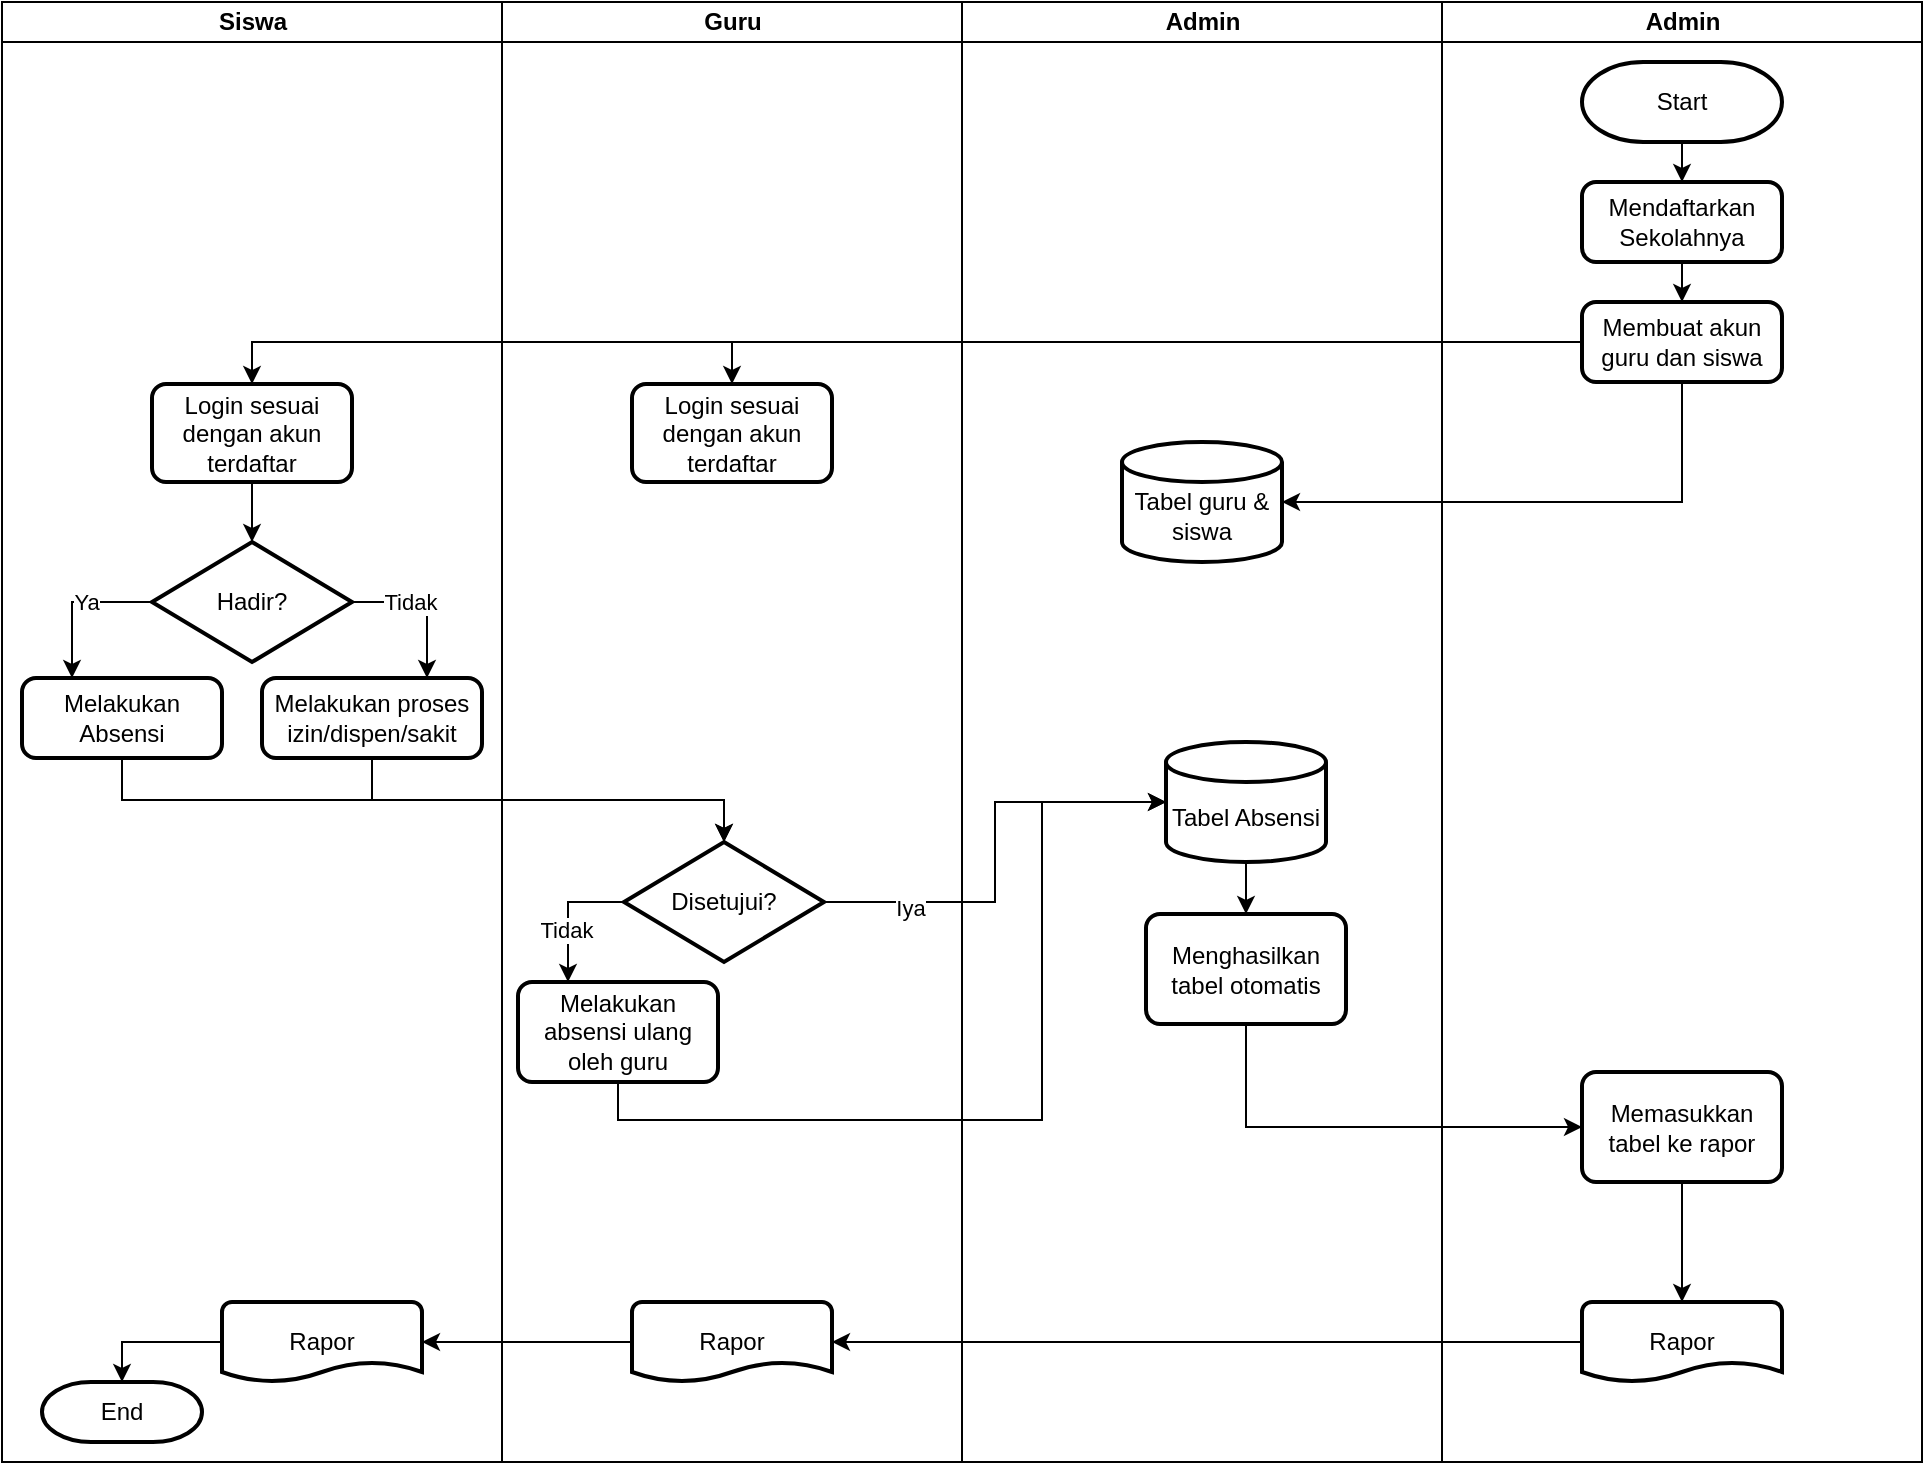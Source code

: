 <mxfile version="23.1.7" type="github">
  <diagram name="Page-1" id="74e2e168-ea6b-b213-b513-2b3c1d86103e">
    <mxGraphModel dx="367" dy="723" grid="1" gridSize="10" guides="1" tooltips="1" connect="1" arrows="1" fold="1" page="1" pageScale="1" pageWidth="1100" pageHeight="850" background="none" math="0" shadow="0">
      <root>
        <mxCell id="0" />
        <mxCell id="1" parent="0" />
        <mxCell id="77e6c97f196da883-7" value="Admin" style="swimlane;html=1;startSize=20;" parent="1" vertex="1">
          <mxGeometry x="1900" y="30" width="240" height="730" as="geometry">
            <mxRectangle x="1890" y="30" width="80" height="30" as="alternateBounds" />
          </mxGeometry>
        </mxCell>
        <mxCell id="7A4QOMix8IsKC6ykgJV--6" style="edgeStyle=orthogonalEdgeStyle;rounded=0;orthogonalLoop=1;jettySize=auto;html=1;exitX=0.5;exitY=1;exitDx=0;exitDy=0;exitPerimeter=0;entryX=0.5;entryY=0;entryDx=0;entryDy=0;" parent="77e6c97f196da883-7" source="7A4QOMix8IsKC6ykgJV--3" target="7A4QOMix8IsKC6ykgJV--4" edge="1">
          <mxGeometry relative="1" as="geometry" />
        </mxCell>
        <mxCell id="7A4QOMix8IsKC6ykgJV--3" value="Start" style="strokeWidth=2;html=1;shape=mxgraph.flowchart.terminator;whiteSpace=wrap;" parent="77e6c97f196da883-7" vertex="1">
          <mxGeometry x="70" y="30" width="100" height="40" as="geometry" />
        </mxCell>
        <mxCell id="7A4QOMix8IsKC6ykgJV--7" style="edgeStyle=orthogonalEdgeStyle;rounded=0;orthogonalLoop=1;jettySize=auto;html=1;exitX=0.5;exitY=1;exitDx=0;exitDy=0;entryX=0.5;entryY=0;entryDx=0;entryDy=0;" parent="77e6c97f196da883-7" source="7A4QOMix8IsKC6ykgJV--4" target="7A4QOMix8IsKC6ykgJV--5" edge="1">
          <mxGeometry relative="1" as="geometry" />
        </mxCell>
        <mxCell id="7A4QOMix8IsKC6ykgJV--4" value="Mendaftarkan Sekolahnya" style="rounded=1;whiteSpace=wrap;html=1;absoluteArcSize=1;arcSize=14;strokeWidth=2;" parent="77e6c97f196da883-7" vertex="1">
          <mxGeometry x="70" y="90" width="100" height="40" as="geometry" />
        </mxCell>
        <mxCell id="7A4QOMix8IsKC6ykgJV--5" value="Membuat akun guru dan siswa" style="rounded=1;whiteSpace=wrap;html=1;absoluteArcSize=1;arcSize=14;strokeWidth=2;" parent="77e6c97f196da883-7" vertex="1">
          <mxGeometry x="70" y="150" width="100" height="40" as="geometry" />
        </mxCell>
        <mxCell id="7A4QOMix8IsKC6ykgJV--44" style="edgeStyle=orthogonalEdgeStyle;rounded=0;orthogonalLoop=1;jettySize=auto;html=1;exitX=0.5;exitY=1;exitDx=0;exitDy=0;entryX=0.5;entryY=0;entryDx=0;entryDy=0;entryPerimeter=0;" parent="77e6c97f196da883-7" source="7A4QOMix8IsKC6ykgJV--41" target="7A4QOMix8IsKC6ykgJV--45" edge="1">
          <mxGeometry relative="1" as="geometry">
            <mxPoint x="120" y="615" as="targetPoint" />
          </mxGeometry>
        </mxCell>
        <mxCell id="7A4QOMix8IsKC6ykgJV--41" value="Memasukkan tabel ke rapor" style="rounded=1;whiteSpace=wrap;html=1;absoluteArcSize=1;arcSize=14;strokeWidth=2;" parent="77e6c97f196da883-7" vertex="1">
          <mxGeometry x="70" y="535" width="100" height="55" as="geometry" />
        </mxCell>
        <mxCell id="7A4QOMix8IsKC6ykgJV--45" value="Rapor" style="strokeWidth=2;html=1;shape=mxgraph.flowchart.document2;whiteSpace=wrap;size=0.25;" parent="77e6c97f196da883-7" vertex="1">
          <mxGeometry x="70" y="650" width="100" height="40" as="geometry" />
        </mxCell>
        <mxCell id="77e6c97f196da883-6" value="Guru" style="swimlane;html=1;startSize=20;" parent="1" vertex="1">
          <mxGeometry x="1430" y="30" width="230" height="730" as="geometry" />
        </mxCell>
        <mxCell id="7A4QOMix8IsKC6ykgJV--8" value="Login sesuai dengan akun terdaftar" style="rounded=1;whiteSpace=wrap;html=1;absoluteArcSize=1;arcSize=14;strokeWidth=2;" parent="77e6c97f196da883-6" vertex="1">
          <mxGeometry x="65" y="191" width="100" height="49" as="geometry" />
        </mxCell>
        <mxCell id="7A4QOMix8IsKC6ykgJV--32" style="edgeStyle=orthogonalEdgeStyle;rounded=0;orthogonalLoop=1;jettySize=auto;html=1;exitX=0;exitY=0.5;exitDx=0;exitDy=0;exitPerimeter=0;entryX=0.25;entryY=0;entryDx=0;entryDy=0;" parent="77e6c97f196da883-6" source="7A4QOMix8IsKC6ykgJV--23" target="7A4QOMix8IsKC6ykgJV--28" edge="1">
          <mxGeometry relative="1" as="geometry" />
        </mxCell>
        <mxCell id="7A4QOMix8IsKC6ykgJV--33" value="Tidak" style="edgeLabel;html=1;align=center;verticalAlign=middle;resizable=0;points=[];" parent="7A4QOMix8IsKC6ykgJV--32" vertex="1" connectable="0">
          <mxGeometry x="0.234" y="-1" relative="1" as="geometry">
            <mxPoint as="offset" />
          </mxGeometry>
        </mxCell>
        <mxCell id="7A4QOMix8IsKC6ykgJV--23" value="Disetujui?" style="strokeWidth=2;html=1;shape=mxgraph.flowchart.decision;whiteSpace=wrap;" parent="77e6c97f196da883-6" vertex="1">
          <mxGeometry x="61" y="420" width="100" height="60" as="geometry" />
        </mxCell>
        <mxCell id="7A4QOMix8IsKC6ykgJV--28" value="Melakukan absensi ulang oleh guru" style="rounded=1;whiteSpace=wrap;html=1;absoluteArcSize=1;arcSize=14;strokeWidth=2;" parent="77e6c97f196da883-6" vertex="1">
          <mxGeometry x="8" y="490" width="100" height="50" as="geometry" />
        </mxCell>
        <mxCell id="7A4QOMix8IsKC6ykgJV--46" value="Rapor" style="strokeWidth=2;html=1;shape=mxgraph.flowchart.document2;whiteSpace=wrap;size=0.25;" parent="77e6c97f196da883-6" vertex="1">
          <mxGeometry x="65" y="650" width="100" height="40" as="geometry" />
        </mxCell>
        <mxCell id="77e6c97f196da883-5" value="Siswa" style="swimlane;html=1;startSize=20;" parent="1" vertex="1">
          <mxGeometry x="1180" y="30" width="250" height="730" as="geometry" />
        </mxCell>
        <mxCell id="7A4QOMix8IsKC6ykgJV--9" value="Login sesuai dengan akun terdaftar" style="rounded=1;whiteSpace=wrap;html=1;absoluteArcSize=1;arcSize=14;strokeWidth=2;" parent="77e6c97f196da883-5" vertex="1">
          <mxGeometry x="75" y="191" width="100" height="49" as="geometry" />
        </mxCell>
        <mxCell id="7A4QOMix8IsKC6ykgJV--19" style="edgeStyle=orthogonalEdgeStyle;rounded=0;orthogonalLoop=1;jettySize=auto;html=1;exitX=1;exitY=0.5;exitDx=0;exitDy=0;exitPerimeter=0;entryX=0.75;entryY=0;entryDx=0;entryDy=0;" parent="77e6c97f196da883-5" source="7A4QOMix8IsKC6ykgJV--14" target="7A4QOMix8IsKC6ykgJV--18" edge="1">
          <mxGeometry relative="1" as="geometry">
            <mxPoint x="290" y="290" as="targetPoint" />
          </mxGeometry>
        </mxCell>
        <mxCell id="7A4QOMix8IsKC6ykgJV--22" value="Tidak" style="edgeLabel;html=1;align=center;verticalAlign=middle;resizable=0;points=[];" parent="7A4QOMix8IsKC6ykgJV--19" vertex="1" connectable="0">
          <mxGeometry x="-0.232" relative="1" as="geometry">
            <mxPoint as="offset" />
          </mxGeometry>
        </mxCell>
        <mxCell id="7A4QOMix8IsKC6ykgJV--20" style="edgeStyle=orthogonalEdgeStyle;rounded=0;orthogonalLoop=1;jettySize=auto;html=1;exitX=0;exitY=0.5;exitDx=0;exitDy=0;exitPerimeter=0;entryX=0.25;entryY=0;entryDx=0;entryDy=0;" parent="77e6c97f196da883-5" source="7A4QOMix8IsKC6ykgJV--14" target="7A4QOMix8IsKC6ykgJV--17" edge="1">
          <mxGeometry relative="1" as="geometry">
            <mxPoint x="-60" y="260" as="targetPoint" />
          </mxGeometry>
        </mxCell>
        <mxCell id="7A4QOMix8IsKC6ykgJV--21" value="Ya" style="edgeLabel;html=1;align=center;verticalAlign=middle;resizable=0;points=[];" parent="7A4QOMix8IsKC6ykgJV--20" vertex="1" connectable="0">
          <mxGeometry x="-0.151" relative="1" as="geometry">
            <mxPoint as="offset" />
          </mxGeometry>
        </mxCell>
        <mxCell id="7A4QOMix8IsKC6ykgJV--14" value="Hadir?" style="strokeWidth=2;html=1;shape=mxgraph.flowchart.decision;whiteSpace=wrap;" parent="77e6c97f196da883-5" vertex="1">
          <mxGeometry x="75" y="270" width="100" height="60" as="geometry" />
        </mxCell>
        <mxCell id="7A4QOMix8IsKC6ykgJV--15" style="edgeStyle=orthogonalEdgeStyle;rounded=0;orthogonalLoop=1;jettySize=auto;html=1;exitX=0.5;exitY=1;exitDx=0;exitDy=0;entryX=0.5;entryY=0;entryDx=0;entryDy=0;entryPerimeter=0;" parent="77e6c97f196da883-5" source="7A4QOMix8IsKC6ykgJV--9" target="7A4QOMix8IsKC6ykgJV--14" edge="1">
          <mxGeometry relative="1" as="geometry" />
        </mxCell>
        <mxCell id="7A4QOMix8IsKC6ykgJV--17" value="Melakukan Absensi" style="rounded=1;whiteSpace=wrap;html=1;absoluteArcSize=1;arcSize=14;strokeWidth=2;" parent="77e6c97f196da883-5" vertex="1">
          <mxGeometry x="10" y="338" width="100" height="40" as="geometry" />
        </mxCell>
        <mxCell id="7A4QOMix8IsKC6ykgJV--18" value="Melakukan proses izin/dispen/sakit" style="rounded=1;whiteSpace=wrap;html=1;absoluteArcSize=1;arcSize=14;strokeWidth=2;" parent="77e6c97f196da883-5" vertex="1">
          <mxGeometry x="130" y="338" width="110" height="40" as="geometry" />
        </mxCell>
        <mxCell id="7A4QOMix8IsKC6ykgJV--47" value="Rapor" style="strokeWidth=2;html=1;shape=mxgraph.flowchart.document2;whiteSpace=wrap;size=0.25;" parent="77e6c97f196da883-5" vertex="1">
          <mxGeometry x="110" y="650" width="100" height="40" as="geometry" />
        </mxCell>
        <mxCell id="7A4QOMix8IsKC6ykgJV--48" value="End" style="strokeWidth=2;html=1;shape=mxgraph.flowchart.terminator;whiteSpace=wrap;" parent="77e6c97f196da883-5" vertex="1">
          <mxGeometry x="20" y="690" width="80" height="30" as="geometry" />
        </mxCell>
        <mxCell id="7A4QOMix8IsKC6ykgJV--51" style="edgeStyle=orthogonalEdgeStyle;rounded=0;orthogonalLoop=1;jettySize=auto;html=1;exitX=0;exitY=0.5;exitDx=0;exitDy=0;exitPerimeter=0;entryX=0.5;entryY=0;entryDx=0;entryDy=0;entryPerimeter=0;" parent="77e6c97f196da883-5" source="7A4QOMix8IsKC6ykgJV--47" target="7A4QOMix8IsKC6ykgJV--48" edge="1">
          <mxGeometry relative="1" as="geometry" />
        </mxCell>
        <mxCell id="7A4QOMix8IsKC6ykgJV--10" style="edgeStyle=orthogonalEdgeStyle;rounded=0;orthogonalLoop=1;jettySize=auto;html=1;entryX=0.5;entryY=0;entryDx=0;entryDy=0;" parent="1" source="7A4QOMix8IsKC6ykgJV--5" target="7A4QOMix8IsKC6ykgJV--8" edge="1">
          <mxGeometry relative="1" as="geometry" />
        </mxCell>
        <mxCell id="7A4QOMix8IsKC6ykgJV--11" style="edgeStyle=orthogonalEdgeStyle;rounded=0;orthogonalLoop=1;jettySize=auto;html=1;" parent="1" source="7A4QOMix8IsKC6ykgJV--5" target="7A4QOMix8IsKC6ykgJV--9" edge="1">
          <mxGeometry relative="1" as="geometry">
            <mxPoint x="1530" y="200" as="targetPoint" />
          </mxGeometry>
        </mxCell>
        <mxCell id="7A4QOMix8IsKC6ykgJV--26" style="edgeStyle=orthogonalEdgeStyle;rounded=0;orthogonalLoop=1;jettySize=auto;html=1;exitX=0.5;exitY=1;exitDx=0;exitDy=0;entryX=0.5;entryY=0;entryDx=0;entryDy=0;entryPerimeter=0;" parent="1" source="7A4QOMix8IsKC6ykgJV--17" target="7A4QOMix8IsKC6ykgJV--23" edge="1">
          <mxGeometry relative="1" as="geometry" />
        </mxCell>
        <mxCell id="7A4QOMix8IsKC6ykgJV--27" style="edgeStyle=orthogonalEdgeStyle;rounded=0;orthogonalLoop=1;jettySize=auto;html=1;exitX=0.5;exitY=1;exitDx=0;exitDy=0;entryX=0.5;entryY=0;entryDx=0;entryDy=0;entryPerimeter=0;" parent="1" source="7A4QOMix8IsKC6ykgJV--18" target="7A4QOMix8IsKC6ykgJV--23" edge="1">
          <mxGeometry relative="1" as="geometry">
            <mxPoint x="1790" y="380" as="targetPoint" />
          </mxGeometry>
        </mxCell>
        <mxCell id="7A4QOMix8IsKC6ykgJV--49" style="edgeStyle=orthogonalEdgeStyle;rounded=0;orthogonalLoop=1;jettySize=auto;html=1;exitX=0;exitY=0.5;exitDx=0;exitDy=0;exitPerimeter=0;entryX=1;entryY=0.5;entryDx=0;entryDy=0;entryPerimeter=0;" parent="1" source="7A4QOMix8IsKC6ykgJV--45" target="7A4QOMix8IsKC6ykgJV--46" edge="1">
          <mxGeometry relative="1" as="geometry" />
        </mxCell>
        <mxCell id="7A4QOMix8IsKC6ykgJV--50" style="edgeStyle=orthogonalEdgeStyle;rounded=0;orthogonalLoop=1;jettySize=auto;html=1;exitX=0;exitY=0.5;exitDx=0;exitDy=0;exitPerimeter=0;entryX=1;entryY=0.5;entryDx=0;entryDy=0;entryPerimeter=0;" parent="1" source="7A4QOMix8IsKC6ykgJV--46" target="7A4QOMix8IsKC6ykgJV--47" edge="1">
          <mxGeometry relative="1" as="geometry" />
        </mxCell>
        <mxCell id="XoOMnVHIhQ09C7rF9ds9-1" value="Admin" style="swimlane;html=1;startSize=20;" vertex="1" parent="1">
          <mxGeometry x="1660" y="30" width="240" height="730" as="geometry">
            <mxRectangle x="1890" y="30" width="80" height="30" as="alternateBounds" />
          </mxGeometry>
        </mxCell>
        <mxCell id="XoOMnVHIhQ09C7rF9ds9-2" style="edgeStyle=orthogonalEdgeStyle;rounded=0;orthogonalLoop=1;jettySize=auto;html=1;exitX=0.5;exitY=1;exitDx=0;exitDy=0;exitPerimeter=0;entryX=0.5;entryY=0;entryDx=0;entryDy=0;" edge="1" parent="XoOMnVHIhQ09C7rF9ds9-1" target="XoOMnVHIhQ09C7rF9ds9-5">
          <mxGeometry relative="1" as="geometry">
            <mxPoint x="120" y="70" as="sourcePoint" />
          </mxGeometry>
        </mxCell>
        <mxCell id="XoOMnVHIhQ09C7rF9ds9-4" style="edgeStyle=orthogonalEdgeStyle;rounded=0;orthogonalLoop=1;jettySize=auto;html=1;exitX=0.5;exitY=1;exitDx=0;exitDy=0;entryX=0.5;entryY=0;entryDx=0;entryDy=0;" edge="1" parent="XoOMnVHIhQ09C7rF9ds9-1" target="XoOMnVHIhQ09C7rF9ds9-6">
          <mxGeometry relative="1" as="geometry">
            <mxPoint x="120" y="130" as="sourcePoint" />
          </mxGeometry>
        </mxCell>
        <mxCell id="XoOMnVHIhQ09C7rF9ds9-7" value="&lt;br&gt;Tabel guru &amp;amp; siswa" style="strokeWidth=2;html=1;shape=mxgraph.flowchart.database;whiteSpace=wrap;" vertex="1" parent="XoOMnVHIhQ09C7rF9ds9-1">
          <mxGeometry x="80" y="220" width="80" height="60" as="geometry" />
        </mxCell>
        <mxCell id="XoOMnVHIhQ09C7rF9ds9-9" style="edgeStyle=orthogonalEdgeStyle;rounded=0;orthogonalLoop=1;jettySize=auto;html=1;entryX=0.5;entryY=0;entryDx=0;entryDy=0;" edge="1" parent="XoOMnVHIhQ09C7rF9ds9-1" source="XoOMnVHIhQ09C7rF9ds9-10" target="XoOMnVHIhQ09C7rF9ds9-12">
          <mxGeometry relative="1" as="geometry" />
        </mxCell>
        <mxCell id="XoOMnVHIhQ09C7rF9ds9-10" value="&lt;br&gt;Tabel Absensi" style="strokeWidth=2;html=1;shape=mxgraph.flowchart.database;whiteSpace=wrap;" vertex="1" parent="XoOMnVHIhQ09C7rF9ds9-1">
          <mxGeometry x="102" y="370" width="80" height="60" as="geometry" />
        </mxCell>
        <mxCell id="XoOMnVHIhQ09C7rF9ds9-12" value="Menghasilkan tabel otomatis" style="rounded=1;whiteSpace=wrap;html=1;absoluteArcSize=1;arcSize=14;strokeWidth=2;" vertex="1" parent="XoOMnVHIhQ09C7rF9ds9-1">
          <mxGeometry x="92" y="456" width="100" height="55" as="geometry" />
        </mxCell>
        <mxCell id="7A4QOMix8IsKC6ykgJV--31" style="edgeStyle=orthogonalEdgeStyle;rounded=0;orthogonalLoop=1;jettySize=auto;html=1;exitX=0.5;exitY=1;exitDx=0;exitDy=0;entryX=1;entryY=0.5;entryDx=0;entryDy=0;entryPerimeter=0;" parent="1" source="7A4QOMix8IsKC6ykgJV--5" target="XoOMnVHIhQ09C7rF9ds9-7" edge="1">
          <mxGeometry relative="1" as="geometry">
            <mxPoint x="2020" y="250" as="targetPoint" />
          </mxGeometry>
        </mxCell>
        <mxCell id="7A4QOMix8IsKC6ykgJV--35" style="edgeStyle=orthogonalEdgeStyle;rounded=0;orthogonalLoop=1;jettySize=auto;html=1;exitX=0.5;exitY=1;exitDx=0;exitDy=0;" parent="1" source="7A4QOMix8IsKC6ykgJV--28" target="XoOMnVHIhQ09C7rF9ds9-10" edge="1">
          <mxGeometry relative="1" as="geometry">
            <mxPoint x="1609.0" y="609" as="targetPoint" />
            <Array as="points">
              <mxPoint x="1488" y="589" />
              <mxPoint x="1700" y="589" />
              <mxPoint x="1700" y="430" />
            </Array>
          </mxGeometry>
        </mxCell>
        <mxCell id="XoOMnVHIhQ09C7rF9ds9-17" style="edgeStyle=orthogonalEdgeStyle;rounded=0;orthogonalLoop=1;jettySize=auto;html=1;" edge="1" parent="1" source="7A4QOMix8IsKC6ykgJV--23" target="XoOMnVHIhQ09C7rF9ds9-10">
          <mxGeometry relative="1" as="geometry" />
        </mxCell>
        <mxCell id="XoOMnVHIhQ09C7rF9ds9-18" value="Iya" style="edgeLabel;html=1;align=center;verticalAlign=middle;resizable=0;points=[];" vertex="1" connectable="0" parent="XoOMnVHIhQ09C7rF9ds9-17">
          <mxGeometry x="-0.62" y="-3" relative="1" as="geometry">
            <mxPoint x="1" as="offset" />
          </mxGeometry>
        </mxCell>
        <mxCell id="XoOMnVHIhQ09C7rF9ds9-11" style="edgeStyle=orthogonalEdgeStyle;rounded=0;orthogonalLoop=1;jettySize=auto;html=1;exitX=0.5;exitY=1;exitDx=0;exitDy=0;entryX=0;entryY=0.5;entryDx=0;entryDy=0;" edge="1" parent="1" source="XoOMnVHIhQ09C7rF9ds9-12" target="7A4QOMix8IsKC6ykgJV--41">
          <mxGeometry relative="1" as="geometry">
            <mxPoint x="1802" y="565" as="targetPoint" />
          </mxGeometry>
        </mxCell>
      </root>
    </mxGraphModel>
  </diagram>
</mxfile>
